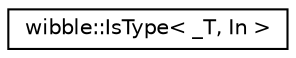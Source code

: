 digraph G
{
  edge [fontname="Helvetica",fontsize="10",labelfontname="Helvetica",labelfontsize="10"];
  node [fontname="Helvetica",fontsize="10",shape=record];
  rankdir="LR";
  Node1 [label="wibble::IsType\< _T, In \>",height=0.2,width=0.4,color="black", fillcolor="white", style="filled",URL="$structwibble_1_1IsType.html"];
}
